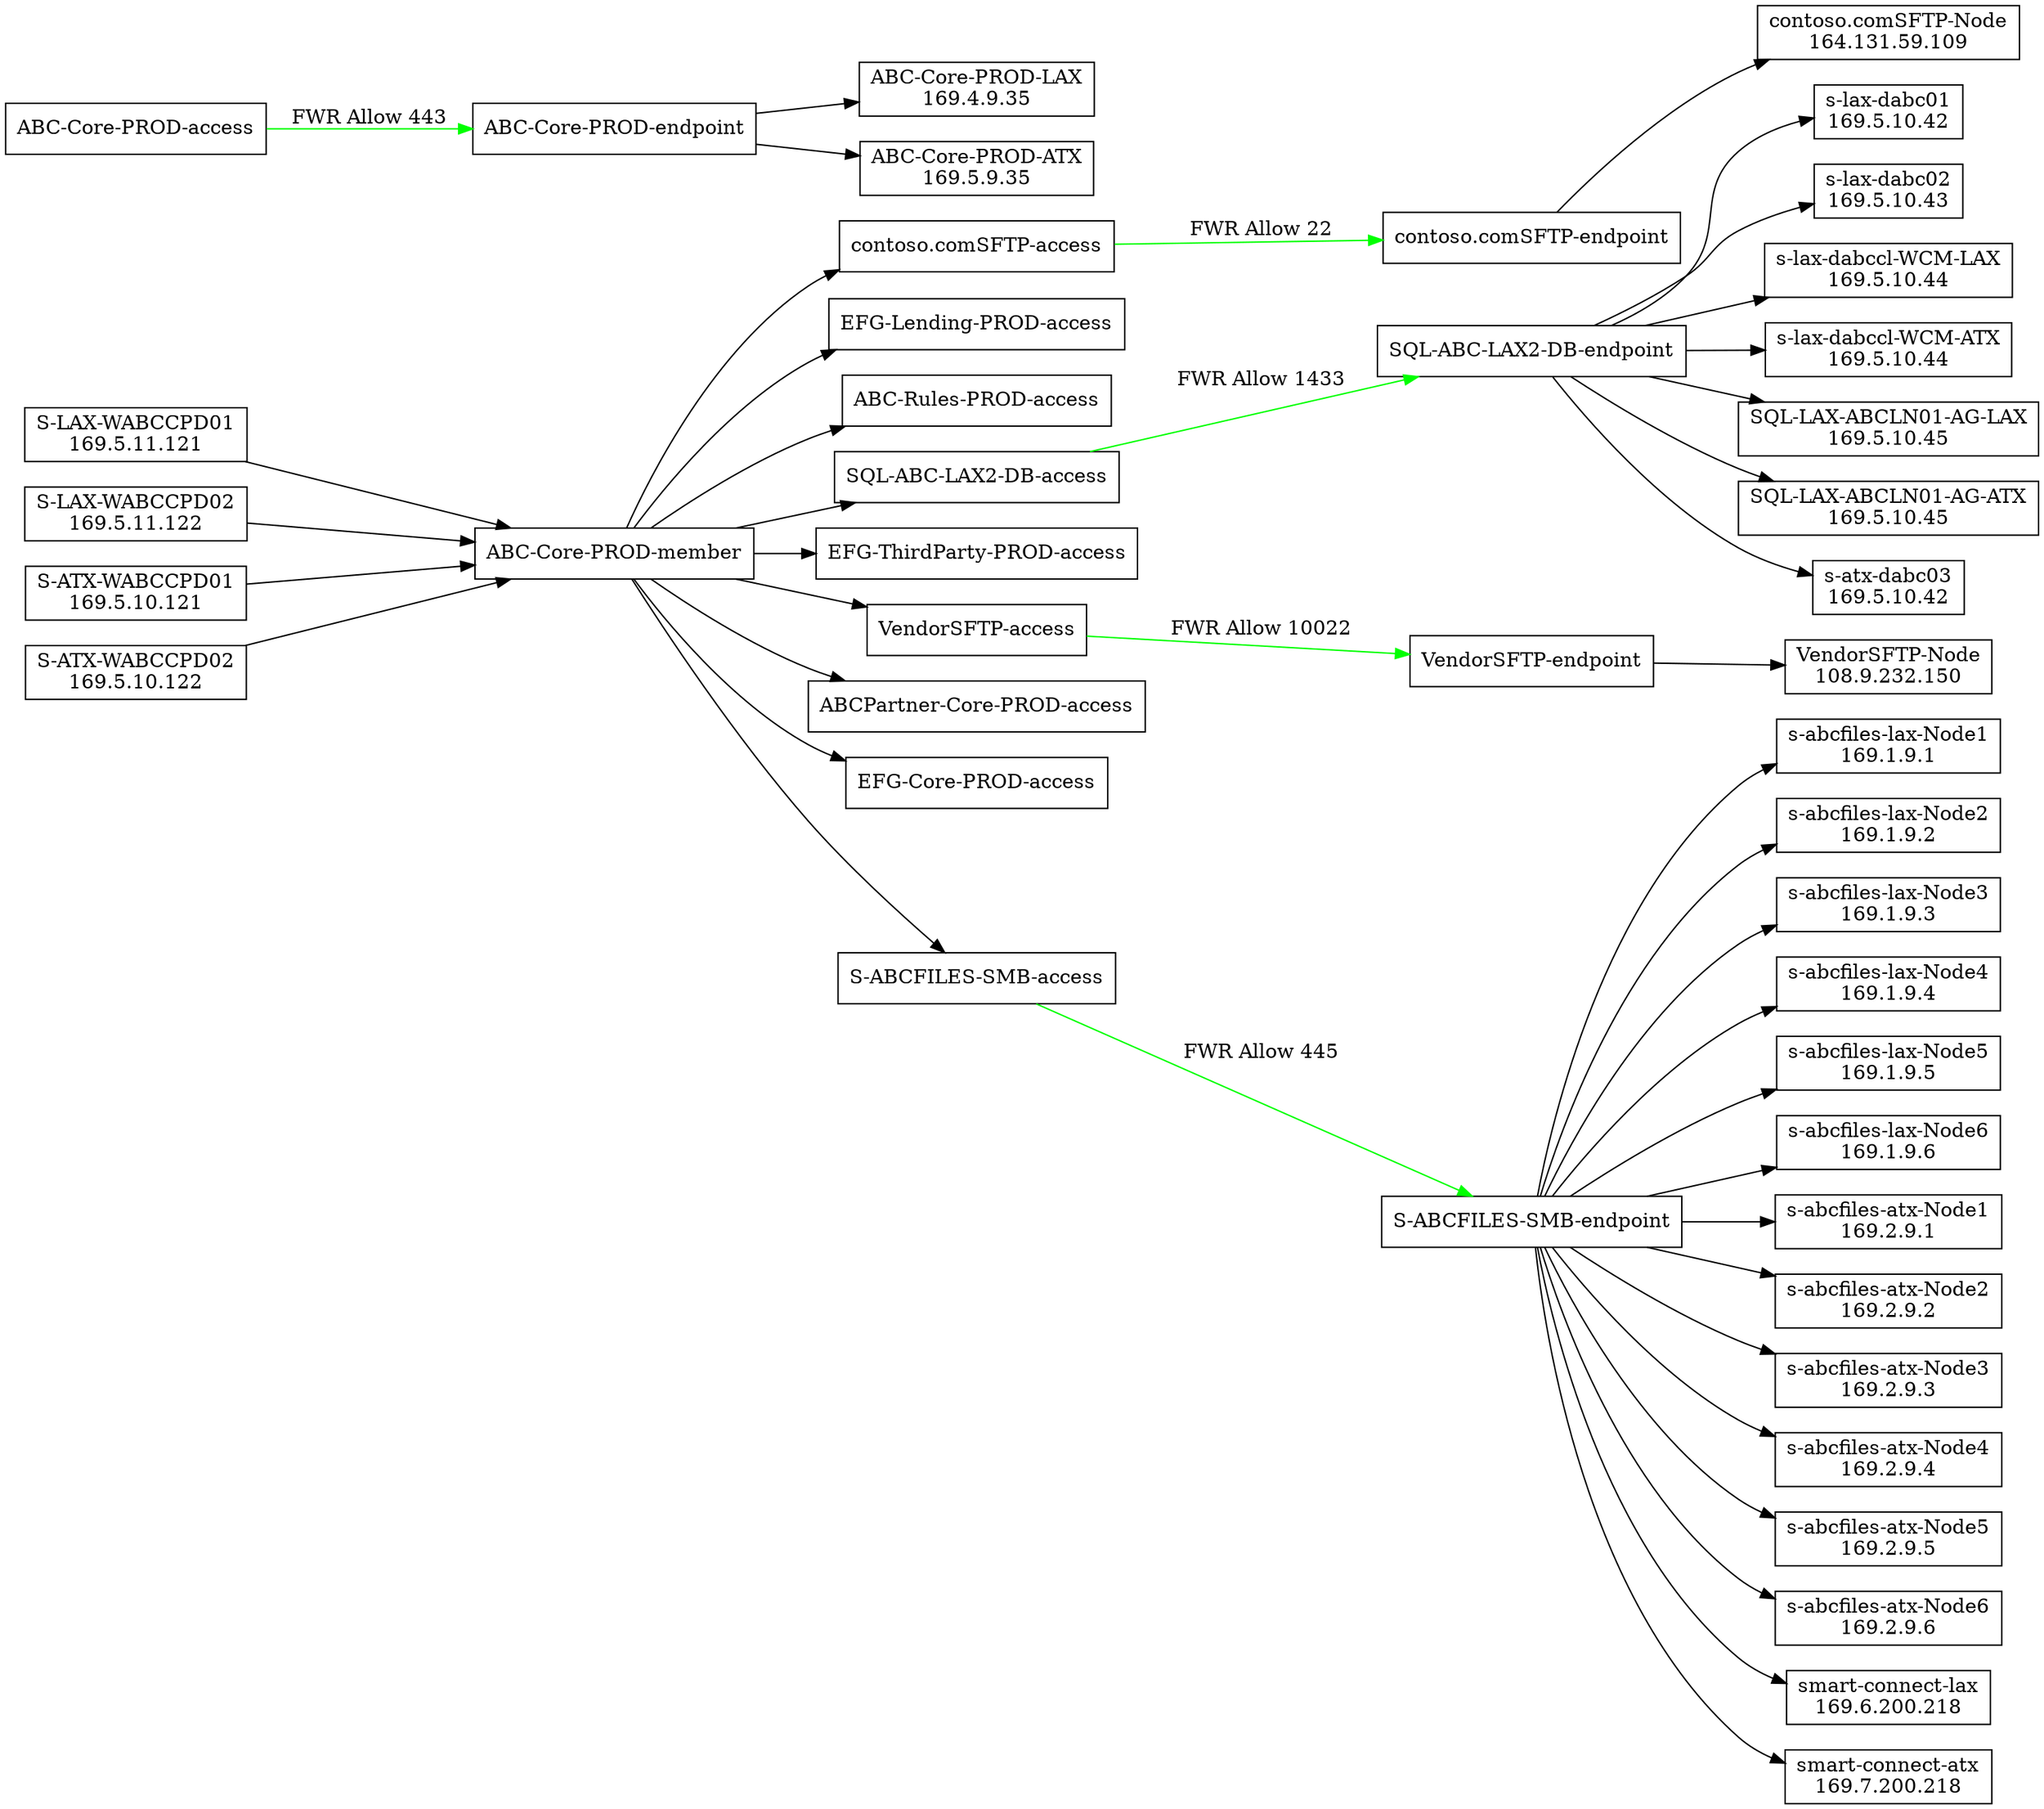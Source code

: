 digraph g {
    rankdir="LR";
    compound="true";
node [shape=box;]
"S-LAX-WABCCPD01" [shape="rectangle";label="S-LAX-WABCCPD01
169.5.11.121";]
"S-LAX-WABCCPD02" [shape="rectangle";label="S-LAX-WABCCPD02
169.5.11.122";]
"S-ATX-WABCCPD01" [shape="rectangle";label="S-ATX-WABCCPD01
169.5.10.121";]
"S-ATX-WABCCPD02" [shape="rectangle";label="S-ATX-WABCCPD02
169.5.10.122";]
"contoso.comSFTP-Node" [shape="rectangle";label="contoso.comSFTP-Node
164.131.59.109";]
"ABC-Core-PROD-LAX" [shape="rectangle";label="ABC-Core-PROD-LAX
169.4.9.35";]
"ABC-Core-PROD-ATX" [shape="rectangle";label="ABC-Core-PROD-ATX
169.5.9.35";]
"VendorSFTP-Node" [shape="rectangle";label="VendorSFTP-Node
108.9.232.150";]
"s-abcfiles-lax-Node1" [shape="rectangle";label="s-abcfiles-lax-Node1
169.1.9.1";]
"s-abcfiles-lax-Node2" [shape="rectangle";label="s-abcfiles-lax-Node2
169.1.9.2";]
"s-abcfiles-lax-Node3" [shape="rectangle";label="s-abcfiles-lax-Node3
169.1.9.3";]
"s-abcfiles-lax-Node4" [shape="rectangle";label="s-abcfiles-lax-Node4
169.1.9.4";]
"s-abcfiles-lax-Node5" [shape="rectangle";label="s-abcfiles-lax-Node5
169.1.9.5";]
"s-abcfiles-lax-Node6" [shape="rectangle";label="s-abcfiles-lax-Node6
169.1.9.6";]
"s-abcfiles-atx-Node1" [shape="rectangle";label="s-abcfiles-atx-Node1
169.2.9.1";]
"s-abcfiles-atx-Node2" [shape="rectangle";label="s-abcfiles-atx-Node2
169.2.9.2";]
"s-abcfiles-atx-Node3" [shape="rectangle";label="s-abcfiles-atx-Node3
169.2.9.3";]
"s-abcfiles-atx-Node4" [shape="rectangle";label="s-abcfiles-atx-Node4
169.2.9.4";]
"s-abcfiles-atx-Node5" [shape="rectangle";label="s-abcfiles-atx-Node5
169.2.9.5";]
"s-abcfiles-atx-Node6" [shape="rectangle";label="s-abcfiles-atx-Node6
169.2.9.6";]
"smart-connect-lax" [shape="rectangle";label="smart-connect-lax
169.6.200.218";]
"smart-connect-atx" [shape="rectangle";label="smart-connect-atx
169.7.200.218";]
"s-lax-dabc01" [shape="rectangle";label="s-lax-dabc01
169.5.10.42";]
"s-lax-dabc02" [shape="rectangle";label="s-lax-dabc02
169.5.10.43";]
"s-lax-dabccl-WCM-LAX" [shape="rectangle";label="s-lax-dabccl-WCM-LAX
169.5.10.44";]
"s-lax-dabccl-WCM-ATX" [shape="rectangle";label="s-lax-dabccl-WCM-ATX
169.5.10.44";]
"SQL-LAX-ABCLN01-AG-LAX" [shape="rectangle";label="SQL-LAX-ABCLN01-AG-LAX
169.5.10.45";]
"SQL-LAX-ABCLN01-AG-ATX" [shape="rectangle";label="SQL-LAX-ABCLN01-AG-ATX
169.5.10.45";]
"s-atx-dabc03" [shape="rectangle";label="s-atx-dabc03
169.5.10.42";]
"S-LAX-WABCCPD01"->"ABC-Core-PROD-member" 
"S-LAX-WABCCPD02"->"ABC-Core-PROD-member" 
"S-ATX-WABCCPD01"->"ABC-Core-PROD-member" 
"S-ATX-WABCCPD02"->"ABC-Core-PROD-member" 
"contoso.comSFTP-endpoint"->"contoso.comSFTP-Node" 
"ABC-Core-PROD-endpoint"->"ABC-Core-PROD-LAX" 
"ABC-Core-PROD-endpoint"->"ABC-Core-PROD-ATX" 
"VendorSFTP-endpoint"->"VendorSFTP-Node" 
"S-ABCFILES-SMB-endpoint"->"s-abcfiles-lax-Node1" 
"S-ABCFILES-SMB-endpoint"->"s-abcfiles-lax-Node2" 
"S-ABCFILES-SMB-endpoint"->"s-abcfiles-lax-Node3" 
"S-ABCFILES-SMB-endpoint"->"s-abcfiles-lax-Node4" 
"S-ABCFILES-SMB-endpoint"->"s-abcfiles-lax-Node5" 
"S-ABCFILES-SMB-endpoint"->"s-abcfiles-lax-Node6" 
"S-ABCFILES-SMB-endpoint"->"s-abcfiles-atx-Node1" 
"S-ABCFILES-SMB-endpoint"->"s-abcfiles-atx-Node2" 
"S-ABCFILES-SMB-endpoint"->"s-abcfiles-atx-Node3" 
"S-ABCFILES-SMB-endpoint"->"s-abcfiles-atx-Node4" 
"S-ABCFILES-SMB-endpoint"->"s-abcfiles-atx-Node5" 
"S-ABCFILES-SMB-endpoint"->"s-abcfiles-atx-Node6" 
"S-ABCFILES-SMB-endpoint"->"smart-connect-lax" 
"S-ABCFILES-SMB-endpoint"->"smart-connect-atx" 
"SQL-ABC-LAX2-DB-endpoint"->"s-lax-dabc01" 
"SQL-ABC-LAX2-DB-endpoint"->"s-lax-dabc02" 
"SQL-ABC-LAX2-DB-endpoint"->"s-lax-dabccl-WCM-LAX" 
"SQL-ABC-LAX2-DB-endpoint"->"s-lax-dabccl-WCM-ATX" 
"SQL-ABC-LAX2-DB-endpoint"->"SQL-LAX-ABCLN01-AG-LAX" 
"SQL-ABC-LAX2-DB-endpoint"->"SQL-LAX-ABCLN01-AG-ATX" 
"SQL-ABC-LAX2-DB-endpoint"->"s-atx-dabc03" 
"ABC-Core-PROD-member"->"contoso.comSFTP-access" 
"ABC-Core-PROD-member"->"EFG-Lending-PROD-access" 
"ABC-Core-PROD-member"->"ABC-Rules-PROD-access" 
"ABC-Core-PROD-member"->"SQL-ABC-LAX2-DB-access" 
"ABC-Core-PROD-member"->"EFG-ThirdParty-PROD-access" 
"ABC-Core-PROD-member"->"VendorSFTP-access" 
"ABC-Core-PROD-member"->"ABCPartner-Core-PROD-access" 
"ABC-Core-PROD-member"->"EFG-Core-PROD-access" 
"ABC-Core-PROD-member"->"S-ABCFILES-SMB-access" 
"SQL-ABC-LAX2-DB-access"->"SQL-ABC-LAX2-DB-endpoint" [color="green";label="FWR Allow 1433";]
"S-ABCFILES-SMB-access"->"S-ABCFILES-SMB-endpoint" [color="green";label="FWR Allow 445";]
"ABC-Core-PROD-access"->"ABC-Core-PROD-endpoint" [color="green";label="FWR Allow 443";]
"contoso.comSFTP-access"->"contoso.comSFTP-endpoint" [color="green";label="FWR Allow 22";]
"VendorSFTP-access"->"VendorSFTP-endpoint" [color="green";label="FWR Allow 10022";]
}

